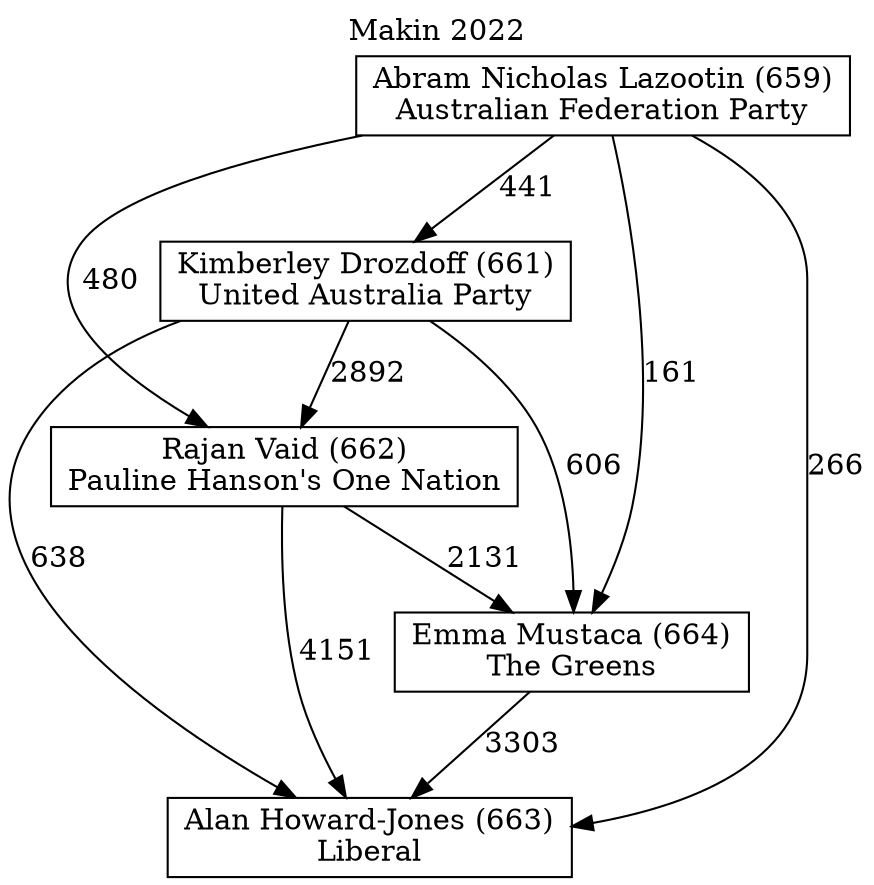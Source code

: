 // House preference flow
digraph "Alan Howard-Jones (663)_Makin_2022" {
	graph [label="Makin 2022" labelloc=t mclimit=10]
	node [shape=box]
	"Alan Howard-Jones (663)" [label="Alan Howard-Jones (663)
Liberal"]
	"Kimberley Drozdoff (661)" [label="Kimberley Drozdoff (661)
United Australia Party"]
	"Emma Mustaca (664)" [label="Emma Mustaca (664)
The Greens"]
	"Rajan Vaid (662)" [label="Rajan Vaid (662)
Pauline Hanson's One Nation"]
	"Abram Nicholas Lazootin (659)" [label="Abram Nicholas Lazootin (659)
Australian Federation Party"]
	"Rajan Vaid (662)" -> "Emma Mustaca (664)" [label=2131]
	"Abram Nicholas Lazootin (659)" -> "Kimberley Drozdoff (661)" [label=441]
	"Abram Nicholas Lazootin (659)" -> "Rajan Vaid (662)" [label=480]
	"Abram Nicholas Lazootin (659)" -> "Alan Howard-Jones (663)" [label=266]
	"Kimberley Drozdoff (661)" -> "Rajan Vaid (662)" [label=2892]
	"Rajan Vaid (662)" -> "Alan Howard-Jones (663)" [label=4151]
	"Kimberley Drozdoff (661)" -> "Alan Howard-Jones (663)" [label=638]
	"Kimberley Drozdoff (661)" -> "Emma Mustaca (664)" [label=606]
	"Abram Nicholas Lazootin (659)" -> "Emma Mustaca (664)" [label=161]
	"Emma Mustaca (664)" -> "Alan Howard-Jones (663)" [label=3303]
}
